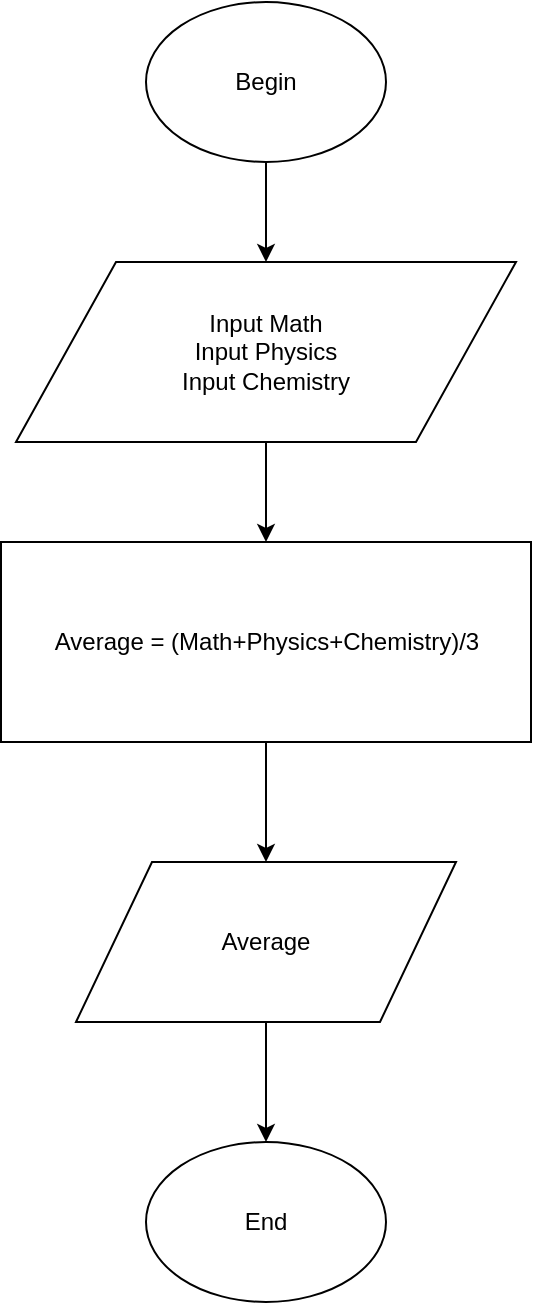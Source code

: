 <mxfile version="13.1.3">
    <diagram id="6hGFLwfOUW9BJ-s0fimq" name="Page-1">
        <mxGraphModel dx="1157" dy="792" grid="1" gridSize="10" guides="1" tooltips="1" connect="1" arrows="1" fold="1" page="1" pageScale="1" pageWidth="827" pageHeight="1169" math="0" shadow="0">
            <root>
                <mxCell id="0"/>
                <mxCell id="1" parent="0"/>
                <mxCell id="2" value="Begin" style="ellipse;whiteSpace=wrap;html=1;" vertex="1" parent="1">
                    <mxGeometry x="360" y="30" width="120" height="80" as="geometry"/>
                </mxCell>
                <mxCell id="3" value="Input Math&lt;br&gt;Input Physics&lt;br&gt;Input Chemistry" style="shape=parallelogram;perimeter=parallelogramPerimeter;whiteSpace=wrap;html=1;" vertex="1" parent="1">
                    <mxGeometry x="295" y="160" width="250" height="90" as="geometry"/>
                </mxCell>
                <mxCell id="10" style="edgeStyle=orthogonalEdgeStyle;rounded=0;orthogonalLoop=1;jettySize=auto;html=1;" edge="1" parent="1" source="4">
                    <mxGeometry relative="1" as="geometry">
                        <mxPoint x="420" y="460" as="targetPoint"/>
                    </mxGeometry>
                </mxCell>
                <mxCell id="4" value="Average = (Math+Physics+Chemistry)/3" style="rounded=0;whiteSpace=wrap;html=1;" vertex="1" parent="1">
                    <mxGeometry x="287.5" y="300" width="265" height="100" as="geometry"/>
                </mxCell>
                <mxCell id="5" value="" style="endArrow=classic;html=1;entryX=0.5;entryY=0;entryDx=0;entryDy=0;" edge="1" parent="1" source="2" target="3">
                    <mxGeometry width="50" height="50" relative="1" as="geometry">
                        <mxPoint x="400" y="150" as="sourcePoint"/>
                        <mxPoint x="420" y="150" as="targetPoint"/>
                    </mxGeometry>
                </mxCell>
                <mxCell id="8" value="" style="endArrow=classic;html=1;entryX=0.5;entryY=0;entryDx=0;entryDy=0;" edge="1" parent="1" source="3" target="4">
                    <mxGeometry width="50" height="50" relative="1" as="geometry">
                        <mxPoint x="380" y="260" as="sourcePoint"/>
                        <mxPoint x="440" y="260" as="targetPoint"/>
                    </mxGeometry>
                </mxCell>
                <mxCell id="13" style="edgeStyle=orthogonalEdgeStyle;rounded=0;orthogonalLoop=1;jettySize=auto;html=1;entryX=0.5;entryY=0;entryDx=0;entryDy=0;" edge="1" parent="1" source="11" target="12">
                    <mxGeometry relative="1" as="geometry"/>
                </mxCell>
                <mxCell id="11" value="Average" style="shape=parallelogram;perimeter=parallelogramPerimeter;whiteSpace=wrap;html=1;" vertex="1" parent="1">
                    <mxGeometry x="325" y="460" width="190" height="80" as="geometry"/>
                </mxCell>
                <mxCell id="12" value="End" style="ellipse;whiteSpace=wrap;html=1;" vertex="1" parent="1">
                    <mxGeometry x="360" y="600" width="120" height="80" as="geometry"/>
                </mxCell>
            </root>
        </mxGraphModel>
    </diagram>
</mxfile>